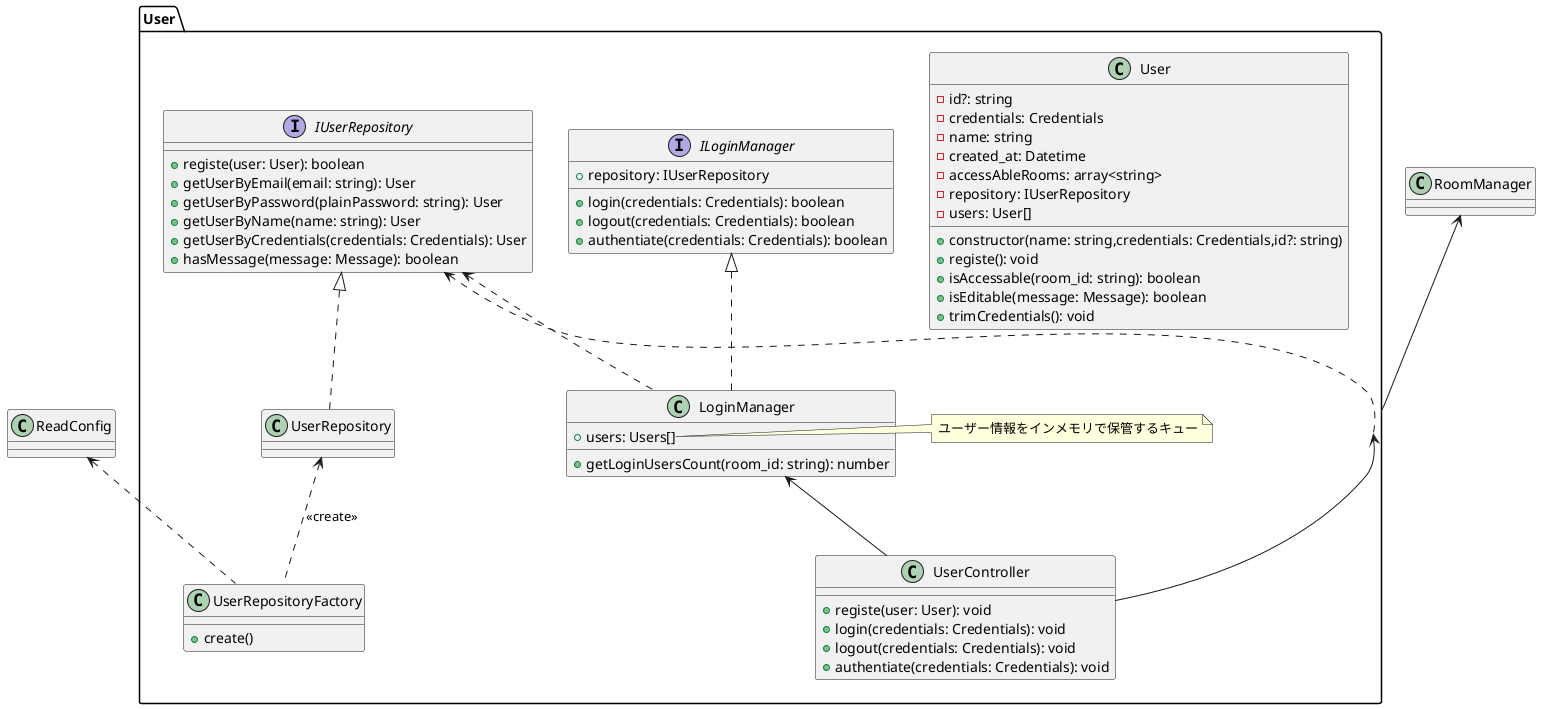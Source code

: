 @startuml

package User{

    class User{
        -id?: string
        -credentials: Credentials
        -name: string
        -created_at: Datetime
        -accessAbleRooms: array<string>
        -repository: IUserRepository
        -users: User[]
        +constructor(name: string,credentials: Credentials,id?: string)
        +registe(): void
        +isAccessable(room_id: string): boolean
        +isEditable(message: Message): boolean
        +trimCredentials(): void
    }

    Interface ILoginManager{
        +repository: IUserRepository
        +login(credentials: Credentials): boolean
        +logout(credentials: Credentials): boolean
        +authentiate(credentials: Credentials): boolean
    }

    class LoginManager{
        +users: Users[]
        +getLoginUsersCount(room_id: string): number
    }
    note right of LoginManager::users
        ユーザー情報をインメモリで保管するキュー
    endnote

    Interface IUserRepository{
        +registe(user: User): boolean
        +getUserByEmail(email: string): User
        +getUserByPassword(plainPassword: string): User
        +getUserByName(name: string): User
        +getUserByCredentials(credentials: Credentials): User
        +hasMessage(message: Message): boolean
    }

    class UserRepository

    class UserController{
        +registe(user: User): void
        +login(credentials: Credentials): void
        +logout(credentials: Credentials): void
        +authentiate(credentials: Credentials): void
    }

    class UserRepositoryFactory{
        +create()
    }

}

User <-- UserController
ILoginManager <|.. LoginManager
IUserRepository <.. User
IUserRepository <.. LoginManager
ReadConfig <.. UserRepositoryFactory
IUserRepository <|.. UserRepository
UserRepository <.. UserRepositoryFactory : <<create>>
LoginManager <-- UserController
RoomManager <-- User

@enduml